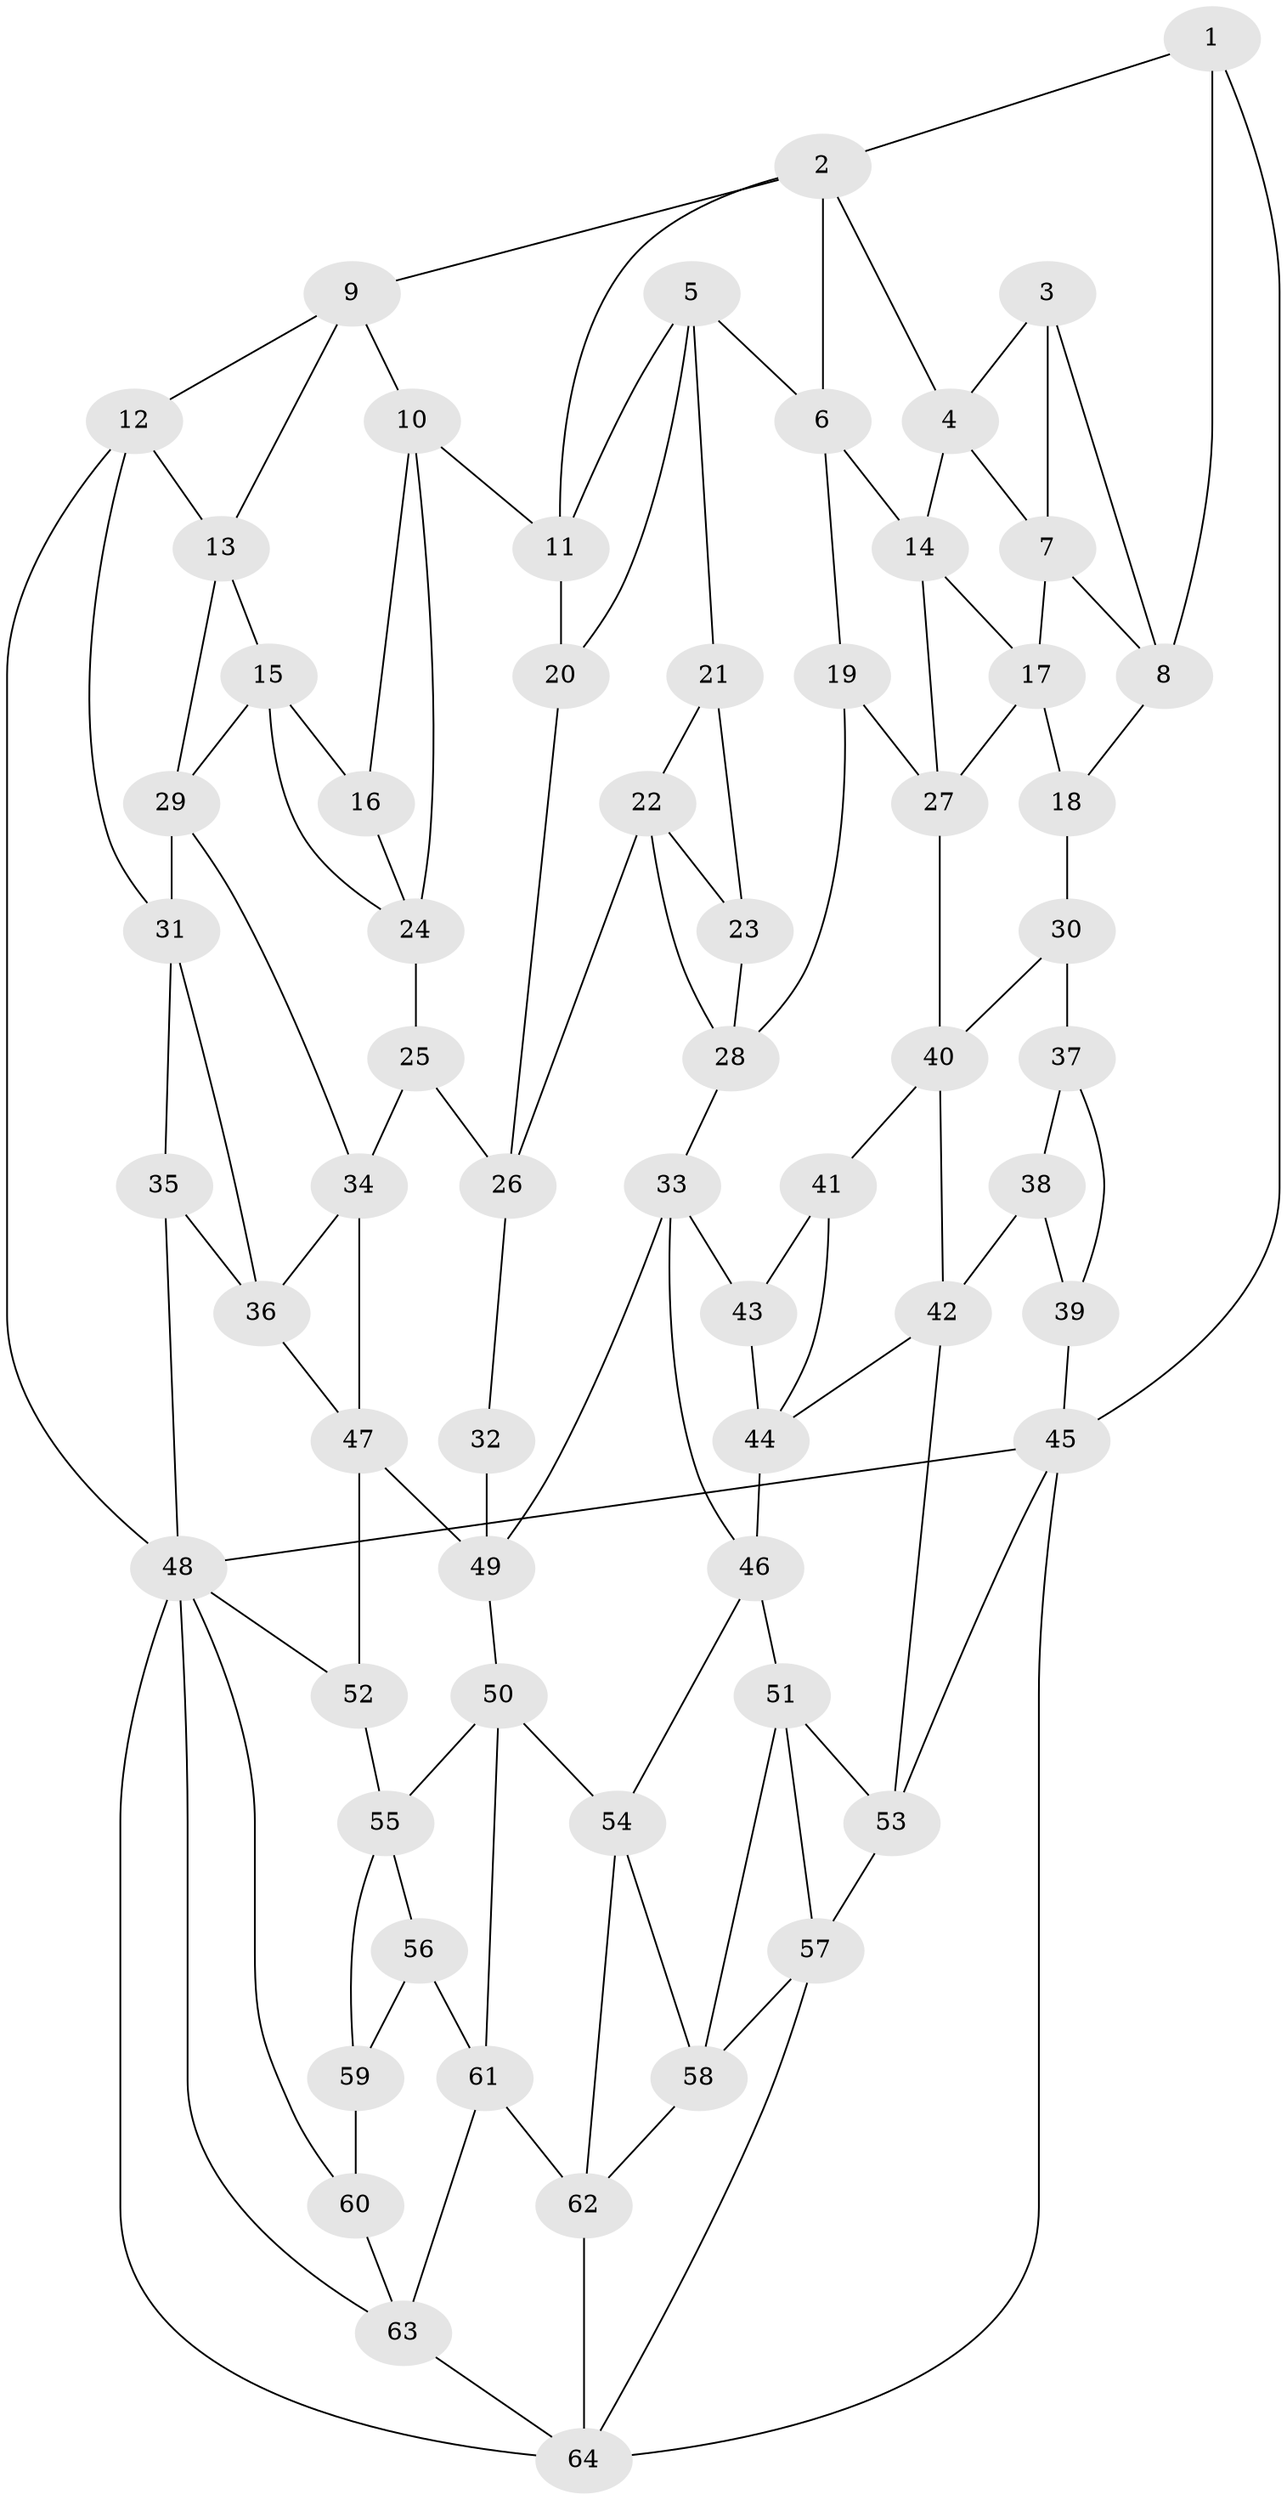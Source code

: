 // original degree distribution, {3: 0.015748031496062992, 4: 0.25984251968503935, 5: 0.4881889763779528, 6: 0.23622047244094488}
// Generated by graph-tools (version 1.1) at 2025/27/03/09/25 03:27:07]
// undirected, 64 vertices, 120 edges
graph export_dot {
graph [start="1"]
  node [color=gray90,style=filled];
  1;
  2;
  3;
  4;
  5;
  6;
  7;
  8;
  9;
  10;
  11;
  12;
  13;
  14;
  15;
  16;
  17;
  18;
  19;
  20;
  21;
  22;
  23;
  24;
  25;
  26;
  27;
  28;
  29;
  30;
  31;
  32;
  33;
  34;
  35;
  36;
  37;
  38;
  39;
  40;
  41;
  42;
  43;
  44;
  45;
  46;
  47;
  48;
  49;
  50;
  51;
  52;
  53;
  54;
  55;
  56;
  57;
  58;
  59;
  60;
  61;
  62;
  63;
  64;
  1 -- 2 [weight=1.0];
  1 -- 8 [weight=1.0];
  1 -- 45 [weight=1.0];
  2 -- 4 [weight=1.0];
  2 -- 6 [weight=1.0];
  2 -- 9 [weight=1.0];
  2 -- 11 [weight=1.0];
  3 -- 4 [weight=1.0];
  3 -- 7 [weight=1.0];
  3 -- 8 [weight=1.0];
  4 -- 7 [weight=1.0];
  4 -- 14 [weight=1.0];
  5 -- 6 [weight=1.0];
  5 -- 11 [weight=1.0];
  5 -- 20 [weight=1.0];
  5 -- 21 [weight=1.0];
  6 -- 14 [weight=1.0];
  6 -- 19 [weight=1.0];
  7 -- 8 [weight=1.0];
  7 -- 17 [weight=1.0];
  8 -- 18 [weight=1.0];
  9 -- 10 [weight=1.0];
  9 -- 12 [weight=1.0];
  9 -- 13 [weight=1.0];
  10 -- 11 [weight=1.0];
  10 -- 16 [weight=1.0];
  10 -- 24 [weight=1.0];
  11 -- 20 [weight=1.0];
  12 -- 13 [weight=1.0];
  12 -- 31 [weight=1.0];
  12 -- 48 [weight=1.0];
  13 -- 15 [weight=1.0];
  13 -- 29 [weight=1.0];
  14 -- 17 [weight=1.0];
  14 -- 27 [weight=1.0];
  15 -- 16 [weight=1.0];
  15 -- 24 [weight=1.0];
  15 -- 29 [weight=1.0];
  16 -- 24 [weight=1.0];
  17 -- 18 [weight=1.0];
  17 -- 27 [weight=1.0];
  18 -- 30 [weight=1.0];
  19 -- 27 [weight=1.0];
  19 -- 28 [weight=1.0];
  20 -- 26 [weight=1.0];
  21 -- 22 [weight=1.0];
  21 -- 23 [weight=2.0];
  22 -- 23 [weight=1.0];
  22 -- 26 [weight=1.0];
  22 -- 28 [weight=1.0];
  23 -- 28 [weight=1.0];
  24 -- 25 [weight=1.0];
  25 -- 26 [weight=1.0];
  25 -- 34 [weight=1.0];
  26 -- 32 [weight=1.0];
  27 -- 40 [weight=1.0];
  28 -- 33 [weight=1.0];
  29 -- 31 [weight=1.0];
  29 -- 34 [weight=1.0];
  30 -- 37 [weight=2.0];
  30 -- 40 [weight=1.0];
  31 -- 35 [weight=1.0];
  31 -- 36 [weight=1.0];
  32 -- 49 [weight=2.0];
  33 -- 43 [weight=1.0];
  33 -- 46 [weight=1.0];
  33 -- 49 [weight=1.0];
  34 -- 36 [weight=1.0];
  34 -- 47 [weight=1.0];
  35 -- 36 [weight=1.0];
  35 -- 48 [weight=2.0];
  36 -- 47 [weight=1.0];
  37 -- 38 [weight=1.0];
  37 -- 39 [weight=1.0];
  38 -- 39 [weight=1.0];
  38 -- 42 [weight=1.0];
  39 -- 45 [weight=2.0];
  40 -- 41 [weight=1.0];
  40 -- 42 [weight=1.0];
  41 -- 43 [weight=2.0];
  41 -- 44 [weight=1.0];
  42 -- 44 [weight=1.0];
  42 -- 53 [weight=1.0];
  43 -- 44 [weight=1.0];
  44 -- 46 [weight=1.0];
  45 -- 48 [weight=1.0];
  45 -- 53 [weight=1.0];
  45 -- 64 [weight=1.0];
  46 -- 51 [weight=1.0];
  46 -- 54 [weight=1.0];
  47 -- 49 [weight=2.0];
  47 -- 52 [weight=2.0];
  48 -- 52 [weight=1.0];
  48 -- 60 [weight=1.0];
  48 -- 63 [weight=1.0];
  48 -- 64 [weight=1.0];
  49 -- 50 [weight=1.0];
  50 -- 54 [weight=1.0];
  50 -- 55 [weight=1.0];
  50 -- 61 [weight=1.0];
  51 -- 53 [weight=1.0];
  51 -- 57 [weight=1.0];
  51 -- 58 [weight=1.0];
  52 -- 55 [weight=1.0];
  53 -- 57 [weight=1.0];
  54 -- 58 [weight=1.0];
  54 -- 62 [weight=1.0];
  55 -- 56 [weight=1.0];
  55 -- 59 [weight=1.0];
  56 -- 59 [weight=1.0];
  56 -- 61 [weight=1.0];
  57 -- 58 [weight=1.0];
  57 -- 64 [weight=1.0];
  58 -- 62 [weight=1.0];
  59 -- 60 [weight=2.0];
  60 -- 63 [weight=1.0];
  61 -- 62 [weight=1.0];
  61 -- 63 [weight=1.0];
  62 -- 64 [weight=1.0];
  63 -- 64 [weight=1.0];
}
